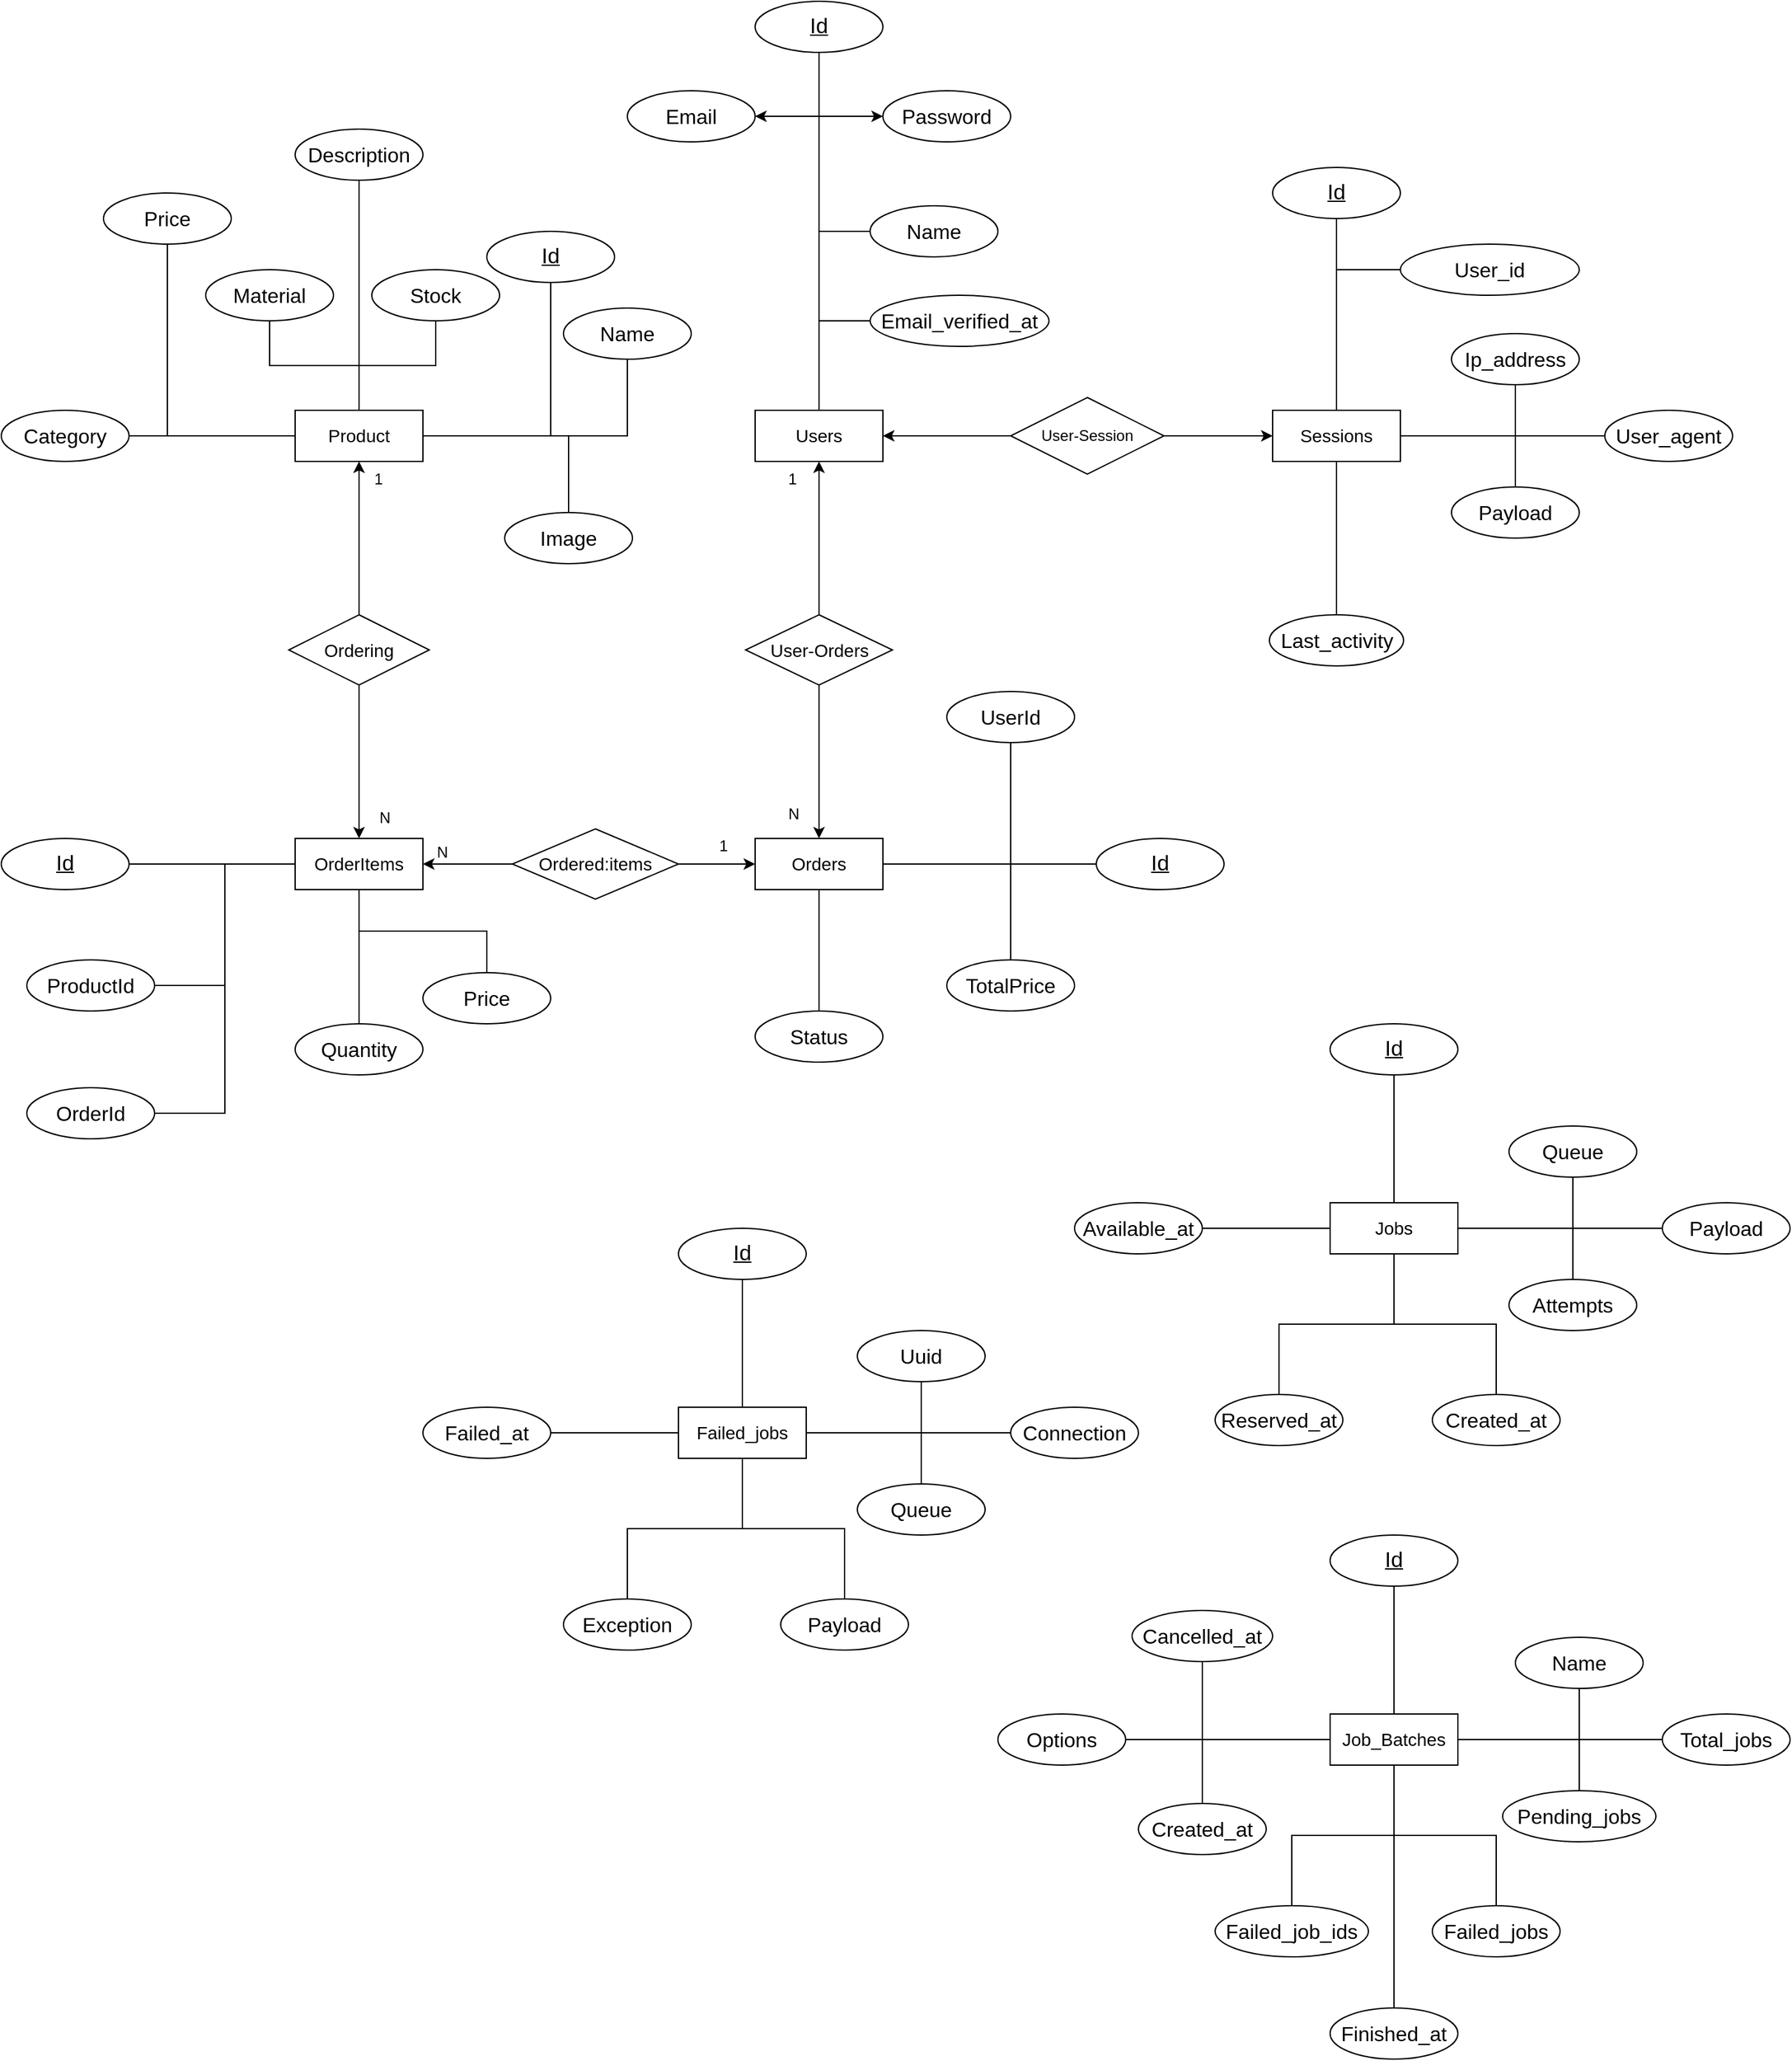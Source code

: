 <mxfile version="26.0.5">
  <diagram name="1 oldal" id="KzL_mlyw6HM5IqUm_3Ji">
    <mxGraphModel dx="2232" dy="2002" grid="1" gridSize="10" guides="1" tooltips="1" connect="1" arrows="1" fold="1" page="1" pageScale="1" pageWidth="827" pageHeight="1169" math="0" shadow="0">
      <root>
        <mxCell id="0" />
        <mxCell id="1" parent="0" />
        <mxCell id="QnFTYgcfVURdufgYZe0T-29" value="&lt;span style=&quot;font-size:12.0pt;line-height:107%;&lt;br/&gt;font-family:&amp;quot;Times New Roman&amp;quot;,serif;mso-fareast-font-family:Calibri;mso-fareast-theme-font:&lt;br/&gt;minor-latin;mso-ansi-language:HU;mso-fareast-language:EN-US;mso-bidi-language:&lt;br/&gt;AR-SA&quot;&gt;Price&lt;/span&gt;" style="ellipse;whiteSpace=wrap;html=1;align=center;" parent="1" vertex="1">
          <mxGeometry x="50" y="60" width="100" height="40" as="geometry" />
        </mxCell>
        <mxCell id="6xBrh_6f9ubQhlfFWh0M-3" value="&lt;span style=&quot;font-size:12.0pt;line-height:107%;&lt;br/&gt;font-family:&amp;quot;Times New Roman&amp;quot;,serif;mso-fareast-font-family:Calibri;mso-fareast-theme-font:&lt;br/&gt;minor-latin;mso-ansi-language:HU;mso-fareast-language:EN-US;mso-bidi-language:&lt;br/&gt;AR-SA&quot;&gt;Description&lt;/span&gt;" style="ellipse;whiteSpace=wrap;html=1;align=center;" parent="1" vertex="1">
          <mxGeometry x="200" y="10" width="100" height="40" as="geometry" />
        </mxCell>
        <mxCell id="6xBrh_6f9ubQhlfFWh0M-4" value="&lt;span style=&quot;font-size:12.0pt;line-height:107%;&lt;br/&gt;font-family:&amp;quot;Times New Roman&amp;quot;,serif;mso-fareast-font-family:Calibri;mso-fareast-theme-font:&lt;br/&gt;minor-latin;mso-ansi-language:HU;mso-fareast-language:EN-US;mso-bidi-language:&lt;br/&gt;AR-SA&quot;&gt;Material&lt;/span&gt;" style="ellipse;whiteSpace=wrap;html=1;align=center;" parent="1" vertex="1">
          <mxGeometry x="130" y="120" width="100" height="40" as="geometry" />
        </mxCell>
        <mxCell id="6xBrh_6f9ubQhlfFWh0M-5" value="&lt;span style=&quot;font-size:12.0pt;line-height:107%;&lt;br/&gt;font-family:&amp;quot;Times New Roman&amp;quot;,serif;mso-fareast-font-family:Calibri;mso-fareast-theme-font:&lt;br/&gt;minor-latin;mso-ansi-language:HU;mso-fareast-language:EN-US;mso-bidi-language:&lt;br/&gt;AR-SA&quot;&gt;Name&lt;/span&gt;" style="ellipse;whiteSpace=wrap;html=1;align=center;" parent="1" vertex="1">
          <mxGeometry x="410" y="150" width="100" height="40" as="geometry" />
        </mxCell>
        <mxCell id="6xBrh_6f9ubQhlfFWh0M-7" value="&lt;span style=&quot;font-size:12.0pt;line-height:107%;&lt;br/&gt;font-family:&amp;quot;Times New Roman&amp;quot;,serif;mso-fareast-font-family:Calibri;mso-fareast-theme-font:&lt;br/&gt;minor-latin;mso-ansi-language:HU;mso-fareast-language:EN-US;mso-bidi-language:&lt;br/&gt;AR-SA&quot;&gt;Category&lt;/span&gt;" style="ellipse;whiteSpace=wrap;html=1;align=center;" parent="1" vertex="1">
          <mxGeometry x="-30" y="230" width="100" height="40" as="geometry" />
        </mxCell>
        <mxCell id="6xBrh_6f9ubQhlfFWh0M-8" value="&lt;span style=&quot;font-size:12.0pt;line-height:107%;&lt;br/&gt;font-family:&amp;quot;Times New Roman&amp;quot;,serif;mso-fareast-font-family:Calibri;mso-fareast-theme-font:&lt;br/&gt;minor-latin;mso-ansi-language:HU;mso-fareast-language:EN-US;mso-bidi-language:&lt;br/&gt;AR-SA&quot;&gt;Stock&lt;/span&gt;" style="ellipse;whiteSpace=wrap;html=1;align=center;" parent="1" vertex="1">
          <mxGeometry x="260" y="120" width="100" height="40" as="geometry" />
        </mxCell>
        <mxCell id="6xBrh_6f9ubQhlfFWh0M-9" value="&lt;span style=&quot;font-size: 16px;&quot;&gt;Image&lt;/span&gt;" style="ellipse;whiteSpace=wrap;html=1;align=center;" parent="1" vertex="1">
          <mxGeometry x="364" y="310" width="100" height="40" as="geometry" />
        </mxCell>
        <mxCell id="6xBrh_6f9ubQhlfFWh0M-40" style="edgeStyle=orthogonalEdgeStyle;rounded=0;orthogonalLoop=1;jettySize=auto;html=1;entryX=0.5;entryY=1;entryDx=0;entryDy=0;endArrow=none;endFill=0;" parent="1" source="6xBrh_6f9ubQhlfFWh0M-11" target="6xBrh_6f9ubQhlfFWh0M-3" edge="1">
          <mxGeometry relative="1" as="geometry" />
        </mxCell>
        <mxCell id="6xBrh_6f9ubQhlfFWh0M-41" style="edgeStyle=orthogonalEdgeStyle;rounded=0;orthogonalLoop=1;jettySize=auto;html=1;entryX=0.5;entryY=1;entryDx=0;entryDy=0;endArrow=none;endFill=0;" parent="1" source="6xBrh_6f9ubQhlfFWh0M-11" target="6xBrh_6f9ubQhlfFWh0M-5" edge="1">
          <mxGeometry relative="1" as="geometry" />
        </mxCell>
        <mxCell id="6xBrh_6f9ubQhlfFWh0M-43" style="edgeStyle=orthogonalEdgeStyle;rounded=0;orthogonalLoop=1;jettySize=auto;html=1;entryX=0.5;entryY=1;entryDx=0;entryDy=0;endArrow=none;endFill=0;" parent="1" source="6xBrh_6f9ubQhlfFWh0M-11" target="6xBrh_6f9ubQhlfFWh0M-8" edge="1">
          <mxGeometry relative="1" as="geometry" />
        </mxCell>
        <mxCell id="6xBrh_6f9ubQhlfFWh0M-44" style="edgeStyle=orthogonalEdgeStyle;rounded=0;orthogonalLoop=1;jettySize=auto;html=1;entryX=0.5;entryY=1;entryDx=0;entryDy=0;endArrow=none;endFill=0;" parent="1" source="6xBrh_6f9ubQhlfFWh0M-11" target="6xBrh_6f9ubQhlfFWh0M-4" edge="1">
          <mxGeometry relative="1" as="geometry" />
        </mxCell>
        <mxCell id="6xBrh_6f9ubQhlfFWh0M-45" style="edgeStyle=orthogonalEdgeStyle;rounded=0;orthogonalLoop=1;jettySize=auto;html=1;endArrow=none;endFill=0;" parent="1" source="6xBrh_6f9ubQhlfFWh0M-11" target="6xBrh_6f9ubQhlfFWh0M-7" edge="1">
          <mxGeometry relative="1" as="geometry" />
        </mxCell>
        <mxCell id="6xBrh_6f9ubQhlfFWh0M-48" style="edgeStyle=orthogonalEdgeStyle;rounded=0;orthogonalLoop=1;jettySize=auto;html=1;endArrow=none;endFill=0;" parent="1" source="6xBrh_6f9ubQhlfFWh0M-11" target="QnFTYgcfVURdufgYZe0T-29" edge="1">
          <mxGeometry relative="1" as="geometry" />
        </mxCell>
        <mxCell id="6xBrh_6f9ubQhlfFWh0M-51" style="edgeStyle=orthogonalEdgeStyle;rounded=0;orthogonalLoop=1;jettySize=auto;html=1;entryX=0.5;entryY=0;entryDx=0;entryDy=0;endArrow=none;endFill=0;" parent="1" source="6xBrh_6f9ubQhlfFWh0M-11" target="6xBrh_6f9ubQhlfFWh0M-9" edge="1">
          <mxGeometry relative="1" as="geometry" />
        </mxCell>
        <mxCell id="Rk4fHZE66jtxpxEKPoya-15" style="edgeStyle=orthogonalEdgeStyle;rounded=0;orthogonalLoop=1;jettySize=auto;html=1;entryX=0.5;entryY=1;entryDx=0;entryDy=0;endArrow=none;endFill=0;" edge="1" parent="1" source="6xBrh_6f9ubQhlfFWh0M-11" target="Rk4fHZE66jtxpxEKPoya-11">
          <mxGeometry relative="1" as="geometry" />
        </mxCell>
        <mxCell id="6xBrh_6f9ubQhlfFWh0M-11" value="&lt;font style=&quot;font-size: 14px;&quot;&gt;Product&lt;/font&gt;" style="whiteSpace=wrap;html=1;align=center;" parent="1" vertex="1">
          <mxGeometry x="200" y="230" width="100" height="40" as="geometry" />
        </mxCell>
        <mxCell id="6xBrh_6f9ubQhlfFWh0M-111" style="edgeStyle=orthogonalEdgeStyle;rounded=0;orthogonalLoop=1;jettySize=auto;html=1;entryX=0;entryY=0.5;entryDx=0;entryDy=0;endArrow=none;endFill=0;" parent="1" source="6xBrh_6f9ubQhlfFWh0M-12" target="6xBrh_6f9ubQhlfFWh0M-20" edge="1">
          <mxGeometry relative="1" as="geometry" />
        </mxCell>
        <mxCell id="Rk4fHZE66jtxpxEKPoya-14" value="" style="edgeStyle=orthogonalEdgeStyle;rounded=0;orthogonalLoop=1;jettySize=auto;html=1;endArrow=none;endFill=0;" edge="1" parent="1" source="6xBrh_6f9ubQhlfFWh0M-12" target="Rk4fHZE66jtxpxEKPoya-9">
          <mxGeometry relative="1" as="geometry" />
        </mxCell>
        <mxCell id="Rk4fHZE66jtxpxEKPoya-81" style="edgeStyle=orthogonalEdgeStyle;rounded=0;orthogonalLoop=1;jettySize=auto;html=1;entryX=0;entryY=0.5;entryDx=0;entryDy=0;endArrow=none;endFill=0;" edge="1" parent="1" source="6xBrh_6f9ubQhlfFWh0M-12" target="Rk4fHZE66jtxpxEKPoya-78">
          <mxGeometry relative="1" as="geometry" />
        </mxCell>
        <mxCell id="Rk4fHZE66jtxpxEKPoya-100" style="edgeStyle=orthogonalEdgeStyle;rounded=0;orthogonalLoop=1;jettySize=auto;html=1;entryX=1;entryY=0.5;entryDx=0;entryDy=0;" edge="1" parent="1" source="6xBrh_6f9ubQhlfFWh0M-12" target="6xBrh_6f9ubQhlfFWh0M-21">
          <mxGeometry relative="1" as="geometry" />
        </mxCell>
        <mxCell id="Rk4fHZE66jtxpxEKPoya-101" style="edgeStyle=orthogonalEdgeStyle;rounded=0;orthogonalLoop=1;jettySize=auto;html=1;entryX=0;entryY=0.5;entryDx=0;entryDy=0;" edge="1" parent="1" source="6xBrh_6f9ubQhlfFWh0M-12" target="6xBrh_6f9ubQhlfFWh0M-22">
          <mxGeometry relative="1" as="geometry" />
        </mxCell>
        <mxCell id="6xBrh_6f9ubQhlfFWh0M-12" value="&lt;font style=&quot;font-size: 14px;&quot;&gt;Users&lt;/font&gt;" style="whiteSpace=wrap;html=1;align=center;" parent="1" vertex="1">
          <mxGeometry x="560" y="230" width="100" height="40" as="geometry" />
        </mxCell>
        <mxCell id="6xBrh_6f9ubQhlfFWh0M-114" style="edgeStyle=orthogonalEdgeStyle;rounded=0;orthogonalLoop=1;jettySize=auto;html=1;entryX=0.5;entryY=0;entryDx=0;entryDy=0;endArrow=none;endFill=0;" parent="1" source="6xBrh_6f9ubQhlfFWh0M-13" target="6xBrh_6f9ubQhlfFWh0M-19" edge="1">
          <mxGeometry relative="1" as="geometry" />
        </mxCell>
        <mxCell id="6xBrh_6f9ubQhlfFWh0M-117" style="edgeStyle=orthogonalEdgeStyle;rounded=0;orthogonalLoop=1;jettySize=auto;html=1;entryX=0.5;entryY=0;entryDx=0;entryDy=0;endArrow=none;endFill=0;" parent="1" source="6xBrh_6f9ubQhlfFWh0M-13" target="6xBrh_6f9ubQhlfFWh0M-17" edge="1">
          <mxGeometry relative="1" as="geometry" />
        </mxCell>
        <mxCell id="6xBrh_6f9ubQhlfFWh0M-118" style="edgeStyle=orthogonalEdgeStyle;rounded=0;orthogonalLoop=1;jettySize=auto;html=1;endArrow=none;endFill=0;" parent="1" source="6xBrh_6f9ubQhlfFWh0M-13" target="6xBrh_6f9ubQhlfFWh0M-16" edge="1">
          <mxGeometry relative="1" as="geometry" />
        </mxCell>
        <mxCell id="Rk4fHZE66jtxpxEKPoya-13" style="edgeStyle=orthogonalEdgeStyle;rounded=0;orthogonalLoop=1;jettySize=auto;html=1;entryX=0;entryY=0.5;entryDx=0;entryDy=0;endArrow=none;endFill=0;" edge="1" parent="1" source="6xBrh_6f9ubQhlfFWh0M-13" target="Rk4fHZE66jtxpxEKPoya-8">
          <mxGeometry relative="1" as="geometry" />
        </mxCell>
        <mxCell id="6xBrh_6f9ubQhlfFWh0M-13" value="&lt;font style=&quot;font-size: 14px;&quot;&gt;Orders&lt;/font&gt;" style="whiteSpace=wrap;html=1;align=center;" parent="1" vertex="1">
          <mxGeometry x="560" y="565" width="100" height="40" as="geometry" />
        </mxCell>
        <mxCell id="6xBrh_6f9ubQhlfFWh0M-52" style="edgeStyle=orthogonalEdgeStyle;rounded=0;orthogonalLoop=1;jettySize=auto;html=1;entryX=0.5;entryY=0;entryDx=0;entryDy=0;endArrow=none;endFill=0;" parent="1" source="6xBrh_6f9ubQhlfFWh0M-14" target="6xBrh_6f9ubQhlfFWh0M-26" edge="1">
          <mxGeometry relative="1" as="geometry" />
        </mxCell>
        <mxCell id="6xBrh_6f9ubQhlfFWh0M-53" style="edgeStyle=orthogonalEdgeStyle;rounded=0;orthogonalLoop=1;jettySize=auto;html=1;entryX=1;entryY=0.5;entryDx=0;entryDy=0;endArrow=none;endFill=0;" parent="1" source="6xBrh_6f9ubQhlfFWh0M-14" target="6xBrh_6f9ubQhlfFWh0M-24" edge="1">
          <mxGeometry relative="1" as="geometry" />
        </mxCell>
        <mxCell id="6xBrh_6f9ubQhlfFWh0M-54" style="edgeStyle=orthogonalEdgeStyle;rounded=0;orthogonalLoop=1;jettySize=auto;html=1;entryX=0.5;entryY=0;entryDx=0;entryDy=0;endArrow=none;endFill=0;" parent="1" source="6xBrh_6f9ubQhlfFWh0M-14" target="6xBrh_6f9ubQhlfFWh0M-27" edge="1">
          <mxGeometry relative="1" as="geometry" />
        </mxCell>
        <mxCell id="6xBrh_6f9ubQhlfFWh0M-55" style="edgeStyle=orthogonalEdgeStyle;rounded=0;orthogonalLoop=1;jettySize=auto;html=1;entryX=1;entryY=0.5;entryDx=0;entryDy=0;endArrow=none;endFill=0;" parent="1" source="6xBrh_6f9ubQhlfFWh0M-14" target="6xBrh_6f9ubQhlfFWh0M-25" edge="1">
          <mxGeometry relative="1" as="geometry">
            <Array as="points">
              <mxPoint x="145" y="585" />
              <mxPoint x="145" y="680" />
            </Array>
          </mxGeometry>
        </mxCell>
        <mxCell id="Rk4fHZE66jtxpxEKPoya-12" style="edgeStyle=orthogonalEdgeStyle;rounded=0;orthogonalLoop=1;jettySize=auto;html=1;endArrow=none;endFill=0;" edge="1" parent="1" source="6xBrh_6f9ubQhlfFWh0M-14" target="Rk4fHZE66jtxpxEKPoya-10">
          <mxGeometry relative="1" as="geometry" />
        </mxCell>
        <mxCell id="6xBrh_6f9ubQhlfFWh0M-14" value="&lt;font style=&quot;font-size: 14px;&quot;&gt;OrderItems&lt;/font&gt;" style="whiteSpace=wrap;html=1;align=center;" parent="1" vertex="1">
          <mxGeometry x="200" y="565" width="100" height="40" as="geometry" />
        </mxCell>
        <mxCell id="6xBrh_6f9ubQhlfFWh0M-16" value="&lt;span style=&quot;font-size:12.0pt;line-height:107%;&lt;br/&gt;font-family:&amp;quot;Times New Roman&amp;quot;,serif;mso-fareast-font-family:Calibri;mso-fareast-theme-font:&lt;br/&gt;minor-latin;mso-ansi-language:HU;mso-fareast-language:EN-US;mso-bidi-language:&lt;br/&gt;AR-SA&quot;&gt;UserId&lt;/span&gt;" style="ellipse;whiteSpace=wrap;html=1;align=center;" parent="1" vertex="1">
          <mxGeometry x="710" y="450" width="100" height="40" as="geometry" />
        </mxCell>
        <mxCell id="6xBrh_6f9ubQhlfFWh0M-17" value="&lt;span style=&quot;font-size:12.0pt;line-height:107%;&lt;br/&gt;font-family:&amp;quot;Times New Roman&amp;quot;,serif;mso-fareast-font-family:Calibri;mso-fareast-theme-font:&lt;br/&gt;minor-latin;mso-ansi-language:HU;mso-fareast-language:EN-US;mso-bidi-language:&lt;br/&gt;AR-SA&quot;&gt;TotalPrice&lt;/span&gt;" style="ellipse;whiteSpace=wrap;html=1;align=center;" parent="1" vertex="1">
          <mxGeometry x="710" y="660" width="100" height="40" as="geometry" />
        </mxCell>
        <mxCell id="6xBrh_6f9ubQhlfFWh0M-19" value="&lt;span style=&quot;font-size:12.0pt;line-height:107%;&lt;br/&gt;font-family:&amp;quot;Times New Roman&amp;quot;,serif;mso-fareast-font-family:Calibri;mso-fareast-theme-font:&lt;br/&gt;minor-latin;mso-ansi-language:HU;mso-fareast-language:EN-US;mso-bidi-language:&lt;br/&gt;AR-SA&quot;&gt;Status&lt;/span&gt;" style="ellipse;whiteSpace=wrap;html=1;align=center;" parent="1" vertex="1">
          <mxGeometry x="560" y="700" width="100" height="40" as="geometry" />
        </mxCell>
        <mxCell id="6xBrh_6f9ubQhlfFWh0M-20" value="&lt;span style=&quot;font-size:12.0pt;line-height:107%;&lt;br/&gt;font-family:&amp;quot;Times New Roman&amp;quot;,serif;mso-fareast-font-family:Calibri;mso-fareast-theme-font:&lt;br/&gt;minor-latin;mso-ansi-language:HU;mso-fareast-language:EN-US;mso-bidi-language:&lt;br/&gt;AR-SA&quot;&gt;Name&lt;/span&gt;" style="ellipse;whiteSpace=wrap;html=1;align=center;" parent="1" vertex="1">
          <mxGeometry x="650" y="70" width="100" height="40" as="geometry" />
        </mxCell>
        <mxCell id="6xBrh_6f9ubQhlfFWh0M-21" value="&lt;span style=&quot;font-size:12.0pt;line-height:107%;&lt;br/&gt;font-family:&amp;quot;Times New Roman&amp;quot;,serif;mso-fareast-font-family:Calibri;mso-fareast-theme-font:&lt;br/&gt;minor-latin;mso-ansi-language:HU;mso-fareast-language:EN-US;mso-bidi-language:&lt;br/&gt;AR-SA&quot;&gt;Email&lt;/span&gt;" style="ellipse;whiteSpace=wrap;html=1;align=center;" parent="1" vertex="1">
          <mxGeometry x="460" y="-20" width="100" height="40" as="geometry" />
        </mxCell>
        <mxCell id="6xBrh_6f9ubQhlfFWh0M-22" value="&lt;span style=&quot;font-size:12.0pt;line-height:107%;&lt;br/&gt;font-family:&amp;quot;Times New Roman&amp;quot;,serif;mso-fareast-font-family:Calibri;mso-fareast-theme-font:&lt;br/&gt;minor-latin;mso-ansi-language:HU;mso-fareast-language:EN-US;mso-bidi-language:&lt;br/&gt;AR-SA&quot;&gt;Password&lt;/span&gt;" style="ellipse;whiteSpace=wrap;html=1;align=center;" parent="1" vertex="1">
          <mxGeometry x="660" y="-20" width="100" height="40" as="geometry" />
        </mxCell>
        <mxCell id="6xBrh_6f9ubQhlfFWh0M-24" value="&lt;span style=&quot;font-size:12.0pt;line-height:107%;&lt;br/&gt;font-family:&amp;quot;Times New Roman&amp;quot;,serif;mso-fareast-font-family:Calibri;mso-fareast-theme-font:&lt;br/&gt;minor-latin;mso-ansi-language:HU;mso-fareast-language:EN-US;mso-bidi-language:&lt;br/&gt;AR-SA&quot;&gt;OrderId&lt;/span&gt;" style="ellipse;whiteSpace=wrap;html=1;align=center;" parent="1" vertex="1">
          <mxGeometry x="-10" y="760" width="100" height="40" as="geometry" />
        </mxCell>
        <mxCell id="6xBrh_6f9ubQhlfFWh0M-25" value="&lt;span style=&quot;font-size:12.0pt;line-height:107%;&lt;br/&gt;font-family:&amp;quot;Times New Roman&amp;quot;,serif;mso-fareast-font-family:Calibri;mso-fareast-theme-font:&lt;br/&gt;minor-latin;mso-ansi-language:HU;mso-fareast-language:EN-US;mso-bidi-language:&lt;br/&gt;AR-SA&quot;&gt;ProductId&lt;/span&gt;" style="ellipse;whiteSpace=wrap;html=1;align=center;" parent="1" vertex="1">
          <mxGeometry x="-10" y="660" width="100" height="40" as="geometry" />
        </mxCell>
        <mxCell id="6xBrh_6f9ubQhlfFWh0M-26" value="&lt;span style=&quot;font-size:12.0pt;line-height:107%;&lt;br/&gt;font-family:&amp;quot;Times New Roman&amp;quot;,serif;mso-fareast-font-family:Calibri;mso-fareast-theme-font:&lt;br/&gt;minor-latin;mso-ansi-language:HU;mso-fareast-language:EN-US;mso-bidi-language:&lt;br/&gt;AR-SA&quot;&gt;Quantity&lt;/span&gt;" style="ellipse;whiteSpace=wrap;html=1;align=center;" parent="1" vertex="1">
          <mxGeometry x="200" y="710" width="100" height="40" as="geometry" />
        </mxCell>
        <mxCell id="6xBrh_6f9ubQhlfFWh0M-27" value="&lt;span style=&quot;font-size:12.0pt;line-height:107%;&lt;br/&gt;font-family:&amp;quot;Times New Roman&amp;quot;,serif;mso-fareast-font-family:Calibri;mso-fareast-theme-font:&lt;br/&gt;minor-latin;mso-ansi-language:HU;mso-fareast-language:EN-US;mso-bidi-language:&lt;br/&gt;AR-SA&quot;&gt;Price&lt;/span&gt;" style="ellipse;whiteSpace=wrap;html=1;align=center;" parent="1" vertex="1">
          <mxGeometry x="300" y="670" width="100" height="40" as="geometry" />
        </mxCell>
        <mxCell id="6xBrh_6f9ubQhlfFWh0M-33" style="edgeStyle=orthogonalEdgeStyle;rounded=0;orthogonalLoop=1;jettySize=auto;html=1;entryX=0;entryY=0.5;entryDx=0;entryDy=0;" parent="1" source="6xBrh_6f9ubQhlfFWh0M-28" target="6xBrh_6f9ubQhlfFWh0M-13" edge="1">
          <mxGeometry relative="1" as="geometry" />
        </mxCell>
        <mxCell id="6xBrh_6f9ubQhlfFWh0M-34" style="edgeStyle=orthogonalEdgeStyle;rounded=0;orthogonalLoop=1;jettySize=auto;html=1;entryX=1;entryY=0.5;entryDx=0;entryDy=0;" parent="1" source="6xBrh_6f9ubQhlfFWh0M-28" target="6xBrh_6f9ubQhlfFWh0M-14" edge="1">
          <mxGeometry relative="1" as="geometry" />
        </mxCell>
        <mxCell id="6xBrh_6f9ubQhlfFWh0M-28" value="&lt;font style=&quot;font-size: 14px;&quot;&gt;Ordered:items&lt;/font&gt;" style="shape=rhombus;perimeter=rhombusPerimeter;whiteSpace=wrap;html=1;align=center;" parent="1" vertex="1">
          <mxGeometry x="370" y="557.5" width="130" height="55" as="geometry" />
        </mxCell>
        <mxCell id="6xBrh_6f9ubQhlfFWh0M-37" style="edgeStyle=orthogonalEdgeStyle;rounded=0;orthogonalLoop=1;jettySize=auto;html=1;entryX=0.5;entryY=1;entryDx=0;entryDy=0;" parent="1" source="6xBrh_6f9ubQhlfFWh0M-29" target="6xBrh_6f9ubQhlfFWh0M-11" edge="1">
          <mxGeometry relative="1" as="geometry" />
        </mxCell>
        <mxCell id="6xBrh_6f9ubQhlfFWh0M-119" style="edgeStyle=orthogonalEdgeStyle;rounded=0;orthogonalLoop=1;jettySize=auto;html=1;entryX=0.5;entryY=0;entryDx=0;entryDy=0;" parent="1" source="6xBrh_6f9ubQhlfFWh0M-29" target="6xBrh_6f9ubQhlfFWh0M-14" edge="1">
          <mxGeometry relative="1" as="geometry" />
        </mxCell>
        <mxCell id="6xBrh_6f9ubQhlfFWh0M-29" value="&lt;font style=&quot;font-size: 14px;&quot;&gt;Ordering&lt;/font&gt;" style="shape=rhombus;perimeter=rhombusPerimeter;whiteSpace=wrap;html=1;align=center;" parent="1" vertex="1">
          <mxGeometry x="195" y="390" width="110" height="55" as="geometry" />
        </mxCell>
        <mxCell id="6xBrh_6f9ubQhlfFWh0M-31" style="edgeStyle=orthogonalEdgeStyle;rounded=0;orthogonalLoop=1;jettySize=auto;html=1;entryX=0.5;entryY=0;entryDx=0;entryDy=0;" parent="1" source="6xBrh_6f9ubQhlfFWh0M-30" target="6xBrh_6f9ubQhlfFWh0M-13" edge="1">
          <mxGeometry relative="1" as="geometry" />
        </mxCell>
        <mxCell id="6xBrh_6f9ubQhlfFWh0M-32" style="edgeStyle=orthogonalEdgeStyle;rounded=0;orthogonalLoop=1;jettySize=auto;html=1;entryX=0.5;entryY=1;entryDx=0;entryDy=0;" parent="1" source="6xBrh_6f9ubQhlfFWh0M-30" target="6xBrh_6f9ubQhlfFWh0M-12" edge="1">
          <mxGeometry relative="1" as="geometry" />
        </mxCell>
        <mxCell id="6xBrh_6f9ubQhlfFWh0M-30" value="&lt;font style=&quot;font-size: 14px;&quot;&gt;User-Orders&lt;/font&gt;" style="shape=rhombus;perimeter=rhombusPerimeter;whiteSpace=wrap;html=1;align=center;" parent="1" vertex="1">
          <mxGeometry x="552.5" y="390" width="115" height="55" as="geometry" />
        </mxCell>
        <mxCell id="Rk4fHZE66jtxpxEKPoya-1" value="N" style="text;strokeColor=none;fillColor=none;spacingLeft=4;spacingRight=4;overflow=hidden;rotatable=0;points=[[0,0.5],[1,0.5]];portConstraint=eastwest;fontSize=12;whiteSpace=wrap;html=1;" vertex="1" parent="1">
          <mxGeometry x="305" y="562" width="40" height="30" as="geometry" />
        </mxCell>
        <mxCell id="Rk4fHZE66jtxpxEKPoya-2" value="1" style="text;whiteSpace=wrap;html=1;" vertex="1" parent="1">
          <mxGeometry x="530" y="557" width="60" height="40" as="geometry" />
        </mxCell>
        <mxCell id="Rk4fHZE66jtxpxEKPoya-3" value="&lt;span style=&quot;color: rgb(0, 0, 0); font-family: Helvetica; font-size: 12px; font-style: normal; font-variant-ligatures: normal; font-variant-caps: normal; font-weight: 400; letter-spacing: normal; orphans: 2; text-align: left; text-indent: 0px; text-transform: none; widows: 2; word-spacing: 0px; -webkit-text-stroke-width: 0px; white-space: normal; background-color: rgb(251, 251, 251); text-decoration-thickness: initial; text-decoration-style: initial; text-decoration-color: initial; float: none; display: inline !important;&quot;&gt;1&lt;/span&gt;" style="text;whiteSpace=wrap;html=1;" vertex="1" parent="1">
          <mxGeometry x="260" y="270" width="60" height="40" as="geometry" />
        </mxCell>
        <mxCell id="Rk4fHZE66jtxpxEKPoya-4" value="N" style="text;strokeColor=none;fillColor=none;spacingLeft=4;spacingRight=4;overflow=hidden;rotatable=0;points=[[0,0.5],[1,0.5]];portConstraint=eastwest;fontSize=12;whiteSpace=wrap;html=1;" vertex="1" parent="1">
          <mxGeometry x="260" y="535" width="40" height="30" as="geometry" />
        </mxCell>
        <mxCell id="Rk4fHZE66jtxpxEKPoya-5" value="N" style="text;strokeColor=none;fillColor=none;spacingLeft=4;spacingRight=4;overflow=hidden;rotatable=0;points=[[0,0.5],[1,0.5]];portConstraint=eastwest;fontSize=12;whiteSpace=wrap;html=1;" vertex="1" parent="1">
          <mxGeometry x="580" y="532" width="40" height="30" as="geometry" />
        </mxCell>
        <mxCell id="Rk4fHZE66jtxpxEKPoya-6" value="1" style="text;strokeColor=none;fillColor=none;spacingLeft=4;spacingRight=4;overflow=hidden;rotatable=0;points=[[0,0.5],[1,0.5]];portConstraint=eastwest;fontSize=12;whiteSpace=wrap;html=1;" vertex="1" parent="1">
          <mxGeometry x="580" y="270" width="40" height="30" as="geometry" />
        </mxCell>
        <mxCell id="Rk4fHZE66jtxpxEKPoya-8" value="&lt;font style=&quot;font-size: 17px;&quot;&gt;Id&lt;/font&gt;" style="ellipse;whiteSpace=wrap;html=1;align=center;fontStyle=4;" vertex="1" parent="1">
          <mxGeometry x="827" y="565" width="100" height="40" as="geometry" />
        </mxCell>
        <mxCell id="Rk4fHZE66jtxpxEKPoya-9" value="&lt;font style=&quot;font-size: 17px;&quot;&gt;Id&lt;/font&gt;" style="ellipse;whiteSpace=wrap;html=1;align=center;fontStyle=4;" vertex="1" parent="1">
          <mxGeometry x="560" y="-90" width="100" height="40" as="geometry" />
        </mxCell>
        <mxCell id="Rk4fHZE66jtxpxEKPoya-10" value="&lt;font style=&quot;font-size: 17px;&quot;&gt;Id&lt;/font&gt;" style="ellipse;whiteSpace=wrap;html=1;align=center;fontStyle=4;" vertex="1" parent="1">
          <mxGeometry x="-30" y="565" width="100" height="40" as="geometry" />
        </mxCell>
        <mxCell id="Rk4fHZE66jtxpxEKPoya-11" value="&lt;font style=&quot;font-size: 17px;&quot;&gt;Id&lt;/font&gt;" style="ellipse;whiteSpace=wrap;html=1;align=center;fontStyle=4;" vertex="1" parent="1">
          <mxGeometry x="350" y="90" width="100" height="40" as="geometry" />
        </mxCell>
        <mxCell id="Rk4fHZE66jtxpxEKPoya-26" style="edgeStyle=orthogonalEdgeStyle;rounded=0;orthogonalLoop=1;jettySize=auto;html=1;entryX=0.5;entryY=1;entryDx=0;entryDy=0;endArrow=none;endFill=0;" edge="1" parent="1" source="Rk4fHZE66jtxpxEKPoya-30" target="Rk4fHZE66jtxpxEKPoya-32">
          <mxGeometry relative="1" as="geometry" />
        </mxCell>
        <mxCell id="Rk4fHZE66jtxpxEKPoya-27" style="edgeStyle=orthogonalEdgeStyle;rounded=0;orthogonalLoop=1;jettySize=auto;html=1;entryX=0.5;entryY=0;entryDx=0;entryDy=0;endArrow=none;endFill=0;" edge="1" parent="1" source="Rk4fHZE66jtxpxEKPoya-30" target="Rk4fHZE66jtxpxEKPoya-33">
          <mxGeometry relative="1" as="geometry" />
        </mxCell>
        <mxCell id="Rk4fHZE66jtxpxEKPoya-28" style="edgeStyle=orthogonalEdgeStyle;rounded=0;orthogonalLoop=1;jettySize=auto;html=1;entryX=0;entryY=0.5;entryDx=0;entryDy=0;endArrow=none;endFill=0;" edge="1" parent="1" source="Rk4fHZE66jtxpxEKPoya-30" target="Rk4fHZE66jtxpxEKPoya-31">
          <mxGeometry relative="1" as="geometry" />
        </mxCell>
        <mxCell id="Rk4fHZE66jtxpxEKPoya-29" value="" style="edgeStyle=orthogonalEdgeStyle;rounded=0;orthogonalLoop=1;jettySize=auto;html=1;endArrow=none;endFill=0;" edge="1" parent="1" source="Rk4fHZE66jtxpxEKPoya-30" target="Rk4fHZE66jtxpxEKPoya-35">
          <mxGeometry relative="1" as="geometry" />
        </mxCell>
        <mxCell id="Rk4fHZE66jtxpxEKPoya-39" value="" style="edgeStyle=orthogonalEdgeStyle;rounded=0;orthogonalLoop=1;jettySize=auto;html=1;endArrow=none;endFill=0;" edge="1" parent="1" source="Rk4fHZE66jtxpxEKPoya-30" target="Rk4fHZE66jtxpxEKPoya-38">
          <mxGeometry relative="1" as="geometry" />
        </mxCell>
        <mxCell id="Rk4fHZE66jtxpxEKPoya-40" value="" style="edgeStyle=orthogonalEdgeStyle;rounded=0;orthogonalLoop=1;jettySize=auto;html=1;endArrow=none;endFill=0;" edge="1" parent="1" source="Rk4fHZE66jtxpxEKPoya-30" target="Rk4fHZE66jtxpxEKPoya-37">
          <mxGeometry relative="1" as="geometry" />
        </mxCell>
        <mxCell id="Rk4fHZE66jtxpxEKPoya-41" style="edgeStyle=orthogonalEdgeStyle;rounded=0;orthogonalLoop=1;jettySize=auto;html=1;entryX=0.5;entryY=0;entryDx=0;entryDy=0;endArrow=none;endFill=0;" edge="1" parent="1" source="Rk4fHZE66jtxpxEKPoya-30" target="Rk4fHZE66jtxpxEKPoya-36">
          <mxGeometry relative="1" as="geometry" />
        </mxCell>
        <mxCell id="Rk4fHZE66jtxpxEKPoya-30" value="&lt;font style=&quot;font-size: 14px;&quot;&gt;Jobs&lt;/font&gt;" style="whiteSpace=wrap;html=1;align=center;" vertex="1" parent="1">
          <mxGeometry x="1010" y="850" width="100" height="40" as="geometry" />
        </mxCell>
        <mxCell id="Rk4fHZE66jtxpxEKPoya-31" value="&lt;span style=&quot;font-size:12.0pt;line-height:107%;&lt;br/&gt;font-family:&amp;quot;Times New Roman&amp;quot;,serif;mso-fareast-font-family:Calibri;mso-fareast-theme-font:&lt;br/&gt;minor-latin;mso-ansi-language:HU;mso-fareast-language:EN-US;mso-bidi-language:&lt;br/&gt;AR-SA&quot;&gt;Payload&lt;/span&gt;" style="ellipse;whiteSpace=wrap;html=1;align=center;" vertex="1" parent="1">
          <mxGeometry x="1270" y="850" width="100" height="40" as="geometry" />
        </mxCell>
        <mxCell id="Rk4fHZE66jtxpxEKPoya-32" value="&lt;span style=&quot;font-size:12.0pt;line-height:107%;&lt;br/&gt;font-family:&amp;quot;Times New Roman&amp;quot;,serif;mso-fareast-font-family:Calibri;mso-fareast-theme-font:&lt;br/&gt;minor-latin;mso-ansi-language:HU;mso-fareast-language:EN-US;mso-bidi-language:&lt;br/&gt;AR-SA&quot;&gt;Queue&lt;/span&gt;" style="ellipse;whiteSpace=wrap;html=1;align=center;" vertex="1" parent="1">
          <mxGeometry x="1150" y="790" width="100" height="40" as="geometry" />
        </mxCell>
        <mxCell id="Rk4fHZE66jtxpxEKPoya-33" value="&lt;span style=&quot;font-size:12.0pt;line-height:107%;&lt;br/&gt;font-family:&amp;quot;Times New Roman&amp;quot;,serif;mso-fareast-font-family:Calibri;mso-fareast-theme-font:&lt;br/&gt;minor-latin;mso-ansi-language:HU;mso-fareast-language:EN-US;mso-bidi-language:&lt;br/&gt;AR-SA&quot;&gt;Attempts&lt;/span&gt;" style="ellipse;whiteSpace=wrap;html=1;align=center;" vertex="1" parent="1">
          <mxGeometry x="1150" y="910" width="100" height="40" as="geometry" />
        </mxCell>
        <mxCell id="Rk4fHZE66jtxpxEKPoya-35" value="&lt;font style=&quot;font-size: 17px;&quot;&gt;Id&lt;/font&gt;" style="ellipse;whiteSpace=wrap;html=1;align=center;fontStyle=4;" vertex="1" parent="1">
          <mxGeometry x="1010" y="710" width="100" height="40" as="geometry" />
        </mxCell>
        <mxCell id="Rk4fHZE66jtxpxEKPoya-36" value="&lt;span style=&quot;font-size:12.0pt;line-height:107%;&lt;br/&gt;font-family:&amp;quot;Times New Roman&amp;quot;,serif;mso-fareast-font-family:Calibri;mso-fareast-theme-font:&lt;br/&gt;minor-latin;mso-ansi-language:HU;mso-fareast-language:EN-US;mso-bidi-language:&lt;br/&gt;AR-SA&quot;&gt;Reserved_at&lt;/span&gt;" style="ellipse;whiteSpace=wrap;html=1;align=center;" vertex="1" parent="1">
          <mxGeometry x="920" y="1000" width="100" height="40" as="geometry" />
        </mxCell>
        <mxCell id="Rk4fHZE66jtxpxEKPoya-37" value="&lt;span style=&quot;font-size:12.0pt;line-height:107%;&lt;br/&gt;font-family:&amp;quot;Times New Roman&amp;quot;,serif;mso-fareast-font-family:Calibri;mso-fareast-theme-font:&lt;br/&gt;minor-latin;mso-ansi-language:HU;mso-fareast-language:EN-US;mso-bidi-language:&lt;br/&gt;AR-SA&quot;&gt;Available_at&lt;/span&gt;" style="ellipse;whiteSpace=wrap;html=1;align=center;" vertex="1" parent="1">
          <mxGeometry x="810" y="850" width="100" height="40" as="geometry" />
        </mxCell>
        <mxCell id="Rk4fHZE66jtxpxEKPoya-38" value="&lt;span style=&quot;font-size:12.0pt;line-height:107%;&lt;br/&gt;font-family:&amp;quot;Times New Roman&amp;quot;,serif;mso-fareast-font-family:Calibri;mso-fareast-theme-font:&lt;br/&gt;minor-latin;mso-ansi-language:HU;mso-fareast-language:EN-US;mso-bidi-language:&lt;br/&gt;AR-SA&quot;&gt;Created_at&lt;/span&gt;" style="ellipse;whiteSpace=wrap;html=1;align=center;" vertex="1" parent="1">
          <mxGeometry x="1090" y="1000" width="100" height="40" as="geometry" />
        </mxCell>
        <mxCell id="Rk4fHZE66jtxpxEKPoya-42" style="edgeStyle=orthogonalEdgeStyle;rounded=0;orthogonalLoop=1;jettySize=auto;html=1;entryX=0.5;entryY=1;entryDx=0;entryDy=0;endArrow=none;endFill=0;" edge="1" parent="1" source="Rk4fHZE66jtxpxEKPoya-49" target="Rk4fHZE66jtxpxEKPoya-51">
          <mxGeometry relative="1" as="geometry" />
        </mxCell>
        <mxCell id="Rk4fHZE66jtxpxEKPoya-43" style="edgeStyle=orthogonalEdgeStyle;rounded=0;orthogonalLoop=1;jettySize=auto;html=1;entryX=0.5;entryY=0;entryDx=0;entryDy=0;endArrow=none;endFill=0;" edge="1" parent="1" source="Rk4fHZE66jtxpxEKPoya-49" target="Rk4fHZE66jtxpxEKPoya-52">
          <mxGeometry relative="1" as="geometry" />
        </mxCell>
        <mxCell id="Rk4fHZE66jtxpxEKPoya-44" style="edgeStyle=orthogonalEdgeStyle;rounded=0;orthogonalLoop=1;jettySize=auto;html=1;entryX=0;entryY=0.5;entryDx=0;entryDy=0;endArrow=none;endFill=0;" edge="1" parent="1" source="Rk4fHZE66jtxpxEKPoya-49" target="Rk4fHZE66jtxpxEKPoya-50">
          <mxGeometry relative="1" as="geometry" />
        </mxCell>
        <mxCell id="Rk4fHZE66jtxpxEKPoya-45" value="" style="edgeStyle=orthogonalEdgeStyle;rounded=0;orthogonalLoop=1;jettySize=auto;html=1;endArrow=none;endFill=0;" edge="1" parent="1" source="Rk4fHZE66jtxpxEKPoya-49" target="Rk4fHZE66jtxpxEKPoya-53">
          <mxGeometry relative="1" as="geometry" />
        </mxCell>
        <mxCell id="Rk4fHZE66jtxpxEKPoya-46" value="" style="edgeStyle=orthogonalEdgeStyle;rounded=0;orthogonalLoop=1;jettySize=auto;html=1;endArrow=none;endFill=0;" edge="1" parent="1" source="Rk4fHZE66jtxpxEKPoya-49" target="Rk4fHZE66jtxpxEKPoya-56">
          <mxGeometry relative="1" as="geometry" />
        </mxCell>
        <mxCell id="Rk4fHZE66jtxpxEKPoya-47" value="" style="edgeStyle=orthogonalEdgeStyle;rounded=0;orthogonalLoop=1;jettySize=auto;html=1;endArrow=none;endFill=0;" edge="1" parent="1" source="Rk4fHZE66jtxpxEKPoya-49" target="Rk4fHZE66jtxpxEKPoya-55">
          <mxGeometry relative="1" as="geometry" />
        </mxCell>
        <mxCell id="Rk4fHZE66jtxpxEKPoya-48" style="edgeStyle=orthogonalEdgeStyle;rounded=0;orthogonalLoop=1;jettySize=auto;html=1;entryX=0.5;entryY=0;entryDx=0;entryDy=0;endArrow=none;endFill=0;" edge="1" parent="1" source="Rk4fHZE66jtxpxEKPoya-49" target="Rk4fHZE66jtxpxEKPoya-54">
          <mxGeometry relative="1" as="geometry" />
        </mxCell>
        <mxCell id="Rk4fHZE66jtxpxEKPoya-60" style="edgeStyle=orthogonalEdgeStyle;rounded=0;orthogonalLoop=1;jettySize=auto;html=1;entryX=0.5;entryY=0;entryDx=0;entryDy=0;endArrow=none;endFill=0;" edge="1" parent="1" source="Rk4fHZE66jtxpxEKPoya-49" target="Rk4fHZE66jtxpxEKPoya-58">
          <mxGeometry relative="1" as="geometry" />
        </mxCell>
        <mxCell id="Rk4fHZE66jtxpxEKPoya-61" style="edgeStyle=orthogonalEdgeStyle;rounded=0;orthogonalLoop=1;jettySize=auto;html=1;entryX=0.5;entryY=1;entryDx=0;entryDy=0;endArrow=none;endFill=0;" edge="1" parent="1" source="Rk4fHZE66jtxpxEKPoya-49" target="Rk4fHZE66jtxpxEKPoya-57">
          <mxGeometry relative="1" as="geometry" />
        </mxCell>
        <mxCell id="Rk4fHZE66jtxpxEKPoya-62" style="edgeStyle=orthogonalEdgeStyle;rounded=0;orthogonalLoop=1;jettySize=auto;html=1;entryX=0.5;entryY=0;entryDx=0;entryDy=0;endArrow=none;endFill=0;" edge="1" parent="1" source="Rk4fHZE66jtxpxEKPoya-49" target="Rk4fHZE66jtxpxEKPoya-59">
          <mxGeometry relative="1" as="geometry" />
        </mxCell>
        <mxCell id="Rk4fHZE66jtxpxEKPoya-49" value="&lt;font style=&quot;font-size: 14px;&quot;&gt;Job_Batches&lt;/font&gt;" style="whiteSpace=wrap;html=1;align=center;" vertex="1" parent="1">
          <mxGeometry x="1010" y="1250" width="100" height="40" as="geometry" />
        </mxCell>
        <mxCell id="Rk4fHZE66jtxpxEKPoya-50" value="&lt;span style=&quot;font-size:12.0pt;line-height:107%;&lt;br/&gt;font-family:&amp;quot;Times New Roman&amp;quot;,serif;mso-fareast-font-family:Calibri;mso-fareast-theme-font:&lt;br/&gt;minor-latin;mso-ansi-language:HU;mso-fareast-language:EN-US;mso-bidi-language:&lt;br/&gt;AR-SA&quot;&gt;Total_jobs&lt;/span&gt;" style="ellipse;whiteSpace=wrap;html=1;align=center;" vertex="1" parent="1">
          <mxGeometry x="1270" y="1250" width="100" height="40" as="geometry" />
        </mxCell>
        <mxCell id="Rk4fHZE66jtxpxEKPoya-51" value="&lt;span style=&quot;font-size:12.0pt;line-height:107%;&lt;br/&gt;font-family:&amp;quot;Times New Roman&amp;quot;,serif;mso-fareast-font-family:Calibri;mso-fareast-theme-font:&lt;br/&gt;minor-latin;mso-ansi-language:HU;mso-fareast-language:EN-US;mso-bidi-language:&lt;br/&gt;AR-SA&quot;&gt;Name&lt;/span&gt;" style="ellipse;whiteSpace=wrap;html=1;align=center;" vertex="1" parent="1">
          <mxGeometry x="1155" y="1190" width="100" height="40" as="geometry" />
        </mxCell>
        <mxCell id="Rk4fHZE66jtxpxEKPoya-52" value="&lt;span style=&quot;font-size:12.0pt;line-height:107%;&lt;br/&gt;font-family:&amp;quot;Times New Roman&amp;quot;,serif;mso-fareast-font-family:Calibri;mso-fareast-theme-font:&lt;br/&gt;minor-latin;mso-ansi-language:HU;mso-fareast-language:EN-US;mso-bidi-language:&lt;br/&gt;AR-SA&quot;&gt;Pending_jobs&lt;/span&gt;" style="ellipse;whiteSpace=wrap;html=1;align=center;" vertex="1" parent="1">
          <mxGeometry x="1145" y="1310" width="120" height="40" as="geometry" />
        </mxCell>
        <mxCell id="Rk4fHZE66jtxpxEKPoya-53" value="&lt;font style=&quot;font-size: 17px;&quot;&gt;Id&lt;/font&gt;" style="ellipse;whiteSpace=wrap;html=1;align=center;fontStyle=4;" vertex="1" parent="1">
          <mxGeometry x="1010" y="1110" width="100" height="40" as="geometry" />
        </mxCell>
        <mxCell id="Rk4fHZE66jtxpxEKPoya-54" value="&lt;span style=&quot;font-size:12.0pt;line-height:107%;&lt;br/&gt;font-family:&amp;quot;Times New Roman&amp;quot;,serif;mso-fareast-font-family:Calibri;mso-fareast-theme-font:&lt;br/&gt;minor-latin;mso-ansi-language:HU;mso-fareast-language:EN-US;mso-bidi-language:&lt;br/&gt;AR-SA&quot;&gt;Failed_job_ids&lt;/span&gt;" style="ellipse;whiteSpace=wrap;html=1;align=center;" vertex="1" parent="1">
          <mxGeometry x="920" y="1400" width="120" height="40" as="geometry" />
        </mxCell>
        <mxCell id="Rk4fHZE66jtxpxEKPoya-55" value="&lt;span style=&quot;font-size: 16px;&quot;&gt;Options&lt;/span&gt;" style="ellipse;whiteSpace=wrap;html=1;align=center;" vertex="1" parent="1">
          <mxGeometry x="750" y="1250" width="100" height="40" as="geometry" />
        </mxCell>
        <mxCell id="Rk4fHZE66jtxpxEKPoya-56" value="&lt;span style=&quot;font-size:12.0pt;line-height:107%;&lt;br/&gt;font-family:&amp;quot;Times New Roman&amp;quot;,serif;mso-fareast-font-family:Calibri;mso-fareast-theme-font:&lt;br/&gt;minor-latin;mso-ansi-language:HU;mso-fareast-language:EN-US;mso-bidi-language:&lt;br/&gt;AR-SA&quot;&gt;Failed_jobs&lt;/span&gt;" style="ellipse;whiteSpace=wrap;html=1;align=center;" vertex="1" parent="1">
          <mxGeometry x="1090" y="1400" width="100" height="40" as="geometry" />
        </mxCell>
        <mxCell id="Rk4fHZE66jtxpxEKPoya-57" value="&lt;span style=&quot;font-size: 16px;&quot;&gt;Cancelled_at&lt;/span&gt;" style="ellipse;whiteSpace=wrap;html=1;align=center;" vertex="1" parent="1">
          <mxGeometry x="855" y="1169" width="110" height="40" as="geometry" />
        </mxCell>
        <mxCell id="Rk4fHZE66jtxpxEKPoya-58" value="&lt;span style=&quot;font-size: 16px;&quot;&gt;Finished_at&lt;/span&gt;" style="ellipse;whiteSpace=wrap;html=1;align=center;" vertex="1" parent="1">
          <mxGeometry x="1010" y="1480" width="100" height="40" as="geometry" />
        </mxCell>
        <mxCell id="Rk4fHZE66jtxpxEKPoya-59" value="&lt;span style=&quot;font-size: 16px;&quot;&gt;Created_at&lt;/span&gt;" style="ellipse;whiteSpace=wrap;html=1;align=center;" vertex="1" parent="1">
          <mxGeometry x="860" y="1320" width="100" height="40" as="geometry" />
        </mxCell>
        <mxCell id="Rk4fHZE66jtxpxEKPoya-63" style="edgeStyle=orthogonalEdgeStyle;rounded=0;orthogonalLoop=1;jettySize=auto;html=1;entryX=0.5;entryY=1;entryDx=0;entryDy=0;endArrow=none;endFill=0;" edge="1" parent="1" source="Rk4fHZE66jtxpxEKPoya-70" target="Rk4fHZE66jtxpxEKPoya-72">
          <mxGeometry relative="1" as="geometry" />
        </mxCell>
        <mxCell id="Rk4fHZE66jtxpxEKPoya-64" style="edgeStyle=orthogonalEdgeStyle;rounded=0;orthogonalLoop=1;jettySize=auto;html=1;entryX=0.5;entryY=0;entryDx=0;entryDy=0;endArrow=none;endFill=0;" edge="1" parent="1" source="Rk4fHZE66jtxpxEKPoya-70" target="Rk4fHZE66jtxpxEKPoya-73">
          <mxGeometry relative="1" as="geometry" />
        </mxCell>
        <mxCell id="Rk4fHZE66jtxpxEKPoya-65" style="edgeStyle=orthogonalEdgeStyle;rounded=0;orthogonalLoop=1;jettySize=auto;html=1;entryX=0;entryY=0.5;entryDx=0;entryDy=0;endArrow=none;endFill=0;" edge="1" parent="1" source="Rk4fHZE66jtxpxEKPoya-70" target="Rk4fHZE66jtxpxEKPoya-71">
          <mxGeometry relative="1" as="geometry" />
        </mxCell>
        <mxCell id="Rk4fHZE66jtxpxEKPoya-66" value="" style="edgeStyle=orthogonalEdgeStyle;rounded=0;orthogonalLoop=1;jettySize=auto;html=1;endArrow=none;endFill=0;" edge="1" parent="1" source="Rk4fHZE66jtxpxEKPoya-70" target="Rk4fHZE66jtxpxEKPoya-74">
          <mxGeometry relative="1" as="geometry" />
        </mxCell>
        <mxCell id="Rk4fHZE66jtxpxEKPoya-67" value="" style="edgeStyle=orthogonalEdgeStyle;rounded=0;orthogonalLoop=1;jettySize=auto;html=1;endArrow=none;endFill=0;" edge="1" parent="1" source="Rk4fHZE66jtxpxEKPoya-70" target="Rk4fHZE66jtxpxEKPoya-77">
          <mxGeometry relative="1" as="geometry" />
        </mxCell>
        <mxCell id="Rk4fHZE66jtxpxEKPoya-68" value="" style="edgeStyle=orthogonalEdgeStyle;rounded=0;orthogonalLoop=1;jettySize=auto;html=1;endArrow=none;endFill=0;" edge="1" parent="1" source="Rk4fHZE66jtxpxEKPoya-70" target="Rk4fHZE66jtxpxEKPoya-76">
          <mxGeometry relative="1" as="geometry" />
        </mxCell>
        <mxCell id="Rk4fHZE66jtxpxEKPoya-69" style="edgeStyle=orthogonalEdgeStyle;rounded=0;orthogonalLoop=1;jettySize=auto;html=1;entryX=0.5;entryY=0;entryDx=0;entryDy=0;endArrow=none;endFill=0;" edge="1" parent="1" source="Rk4fHZE66jtxpxEKPoya-70" target="Rk4fHZE66jtxpxEKPoya-75">
          <mxGeometry relative="1" as="geometry" />
        </mxCell>
        <mxCell id="Rk4fHZE66jtxpxEKPoya-70" value="&lt;font style=&quot;font-size: 14px;&quot;&gt;Failed_jobs&lt;/font&gt;" style="whiteSpace=wrap;html=1;align=center;" vertex="1" parent="1">
          <mxGeometry x="500" y="1010" width="100" height="40" as="geometry" />
        </mxCell>
        <mxCell id="Rk4fHZE66jtxpxEKPoya-71" value="&lt;span style=&quot;font-size:12.0pt;line-height:107%;&lt;br/&gt;font-family:&amp;quot;Times New Roman&amp;quot;,serif;mso-fareast-font-family:Calibri;mso-fareast-theme-font:&lt;br/&gt;minor-latin;mso-ansi-language:HU;mso-fareast-language:EN-US;mso-bidi-language:&lt;br/&gt;AR-SA&quot;&gt;Connection&lt;/span&gt;" style="ellipse;whiteSpace=wrap;html=1;align=center;" vertex="1" parent="1">
          <mxGeometry x="760" y="1010" width="100" height="40" as="geometry" />
        </mxCell>
        <mxCell id="Rk4fHZE66jtxpxEKPoya-72" value="&lt;span style=&quot;font-size:12.0pt;line-height:107%;&lt;br/&gt;font-family:&amp;quot;Times New Roman&amp;quot;,serif;mso-fareast-font-family:Calibri;mso-fareast-theme-font:&lt;br/&gt;minor-latin;mso-ansi-language:HU;mso-fareast-language:EN-US;mso-bidi-language:&lt;br/&gt;AR-SA&quot;&gt;Uuid&lt;/span&gt;" style="ellipse;whiteSpace=wrap;html=1;align=center;" vertex="1" parent="1">
          <mxGeometry x="640" y="950" width="100" height="40" as="geometry" />
        </mxCell>
        <mxCell id="Rk4fHZE66jtxpxEKPoya-73" value="&lt;span style=&quot;font-size:12.0pt;line-height:107%;&lt;br/&gt;font-family:&amp;quot;Times New Roman&amp;quot;,serif;mso-fareast-font-family:Calibri;mso-fareast-theme-font:&lt;br/&gt;minor-latin;mso-ansi-language:HU;mso-fareast-language:EN-US;mso-bidi-language:&lt;br/&gt;AR-SA&quot;&gt;Queue&lt;/span&gt;" style="ellipse;whiteSpace=wrap;html=1;align=center;" vertex="1" parent="1">
          <mxGeometry x="640" y="1070" width="100" height="40" as="geometry" />
        </mxCell>
        <mxCell id="Rk4fHZE66jtxpxEKPoya-74" value="&lt;font style=&quot;font-size: 17px;&quot;&gt;Id&lt;/font&gt;" style="ellipse;whiteSpace=wrap;html=1;align=center;fontStyle=4;" vertex="1" parent="1">
          <mxGeometry x="500" y="870" width="100" height="40" as="geometry" />
        </mxCell>
        <mxCell id="Rk4fHZE66jtxpxEKPoya-75" value="&lt;span style=&quot;font-size:12.0pt;line-height:107%;&lt;br/&gt;font-family:&amp;quot;Times New Roman&amp;quot;,serif;mso-fareast-font-family:Calibri;mso-fareast-theme-font:&lt;br/&gt;minor-latin;mso-ansi-language:HU;mso-fareast-language:EN-US;mso-bidi-language:&lt;br/&gt;AR-SA&quot;&gt;Exception&lt;/span&gt;" style="ellipse;whiteSpace=wrap;html=1;align=center;" vertex="1" parent="1">
          <mxGeometry x="410" y="1160" width="100" height="40" as="geometry" />
        </mxCell>
        <mxCell id="Rk4fHZE66jtxpxEKPoya-76" value="&lt;span style=&quot;font-size:12.0pt;line-height:107%;&lt;br/&gt;font-family:&amp;quot;Times New Roman&amp;quot;,serif;mso-fareast-font-family:Calibri;mso-fareast-theme-font:&lt;br/&gt;minor-latin;mso-ansi-language:HU;mso-fareast-language:EN-US;mso-bidi-language:&lt;br/&gt;AR-SA&quot;&gt;Failed_at&lt;/span&gt;" style="ellipse;whiteSpace=wrap;html=1;align=center;" vertex="1" parent="1">
          <mxGeometry x="300" y="1010" width="100" height="40" as="geometry" />
        </mxCell>
        <mxCell id="Rk4fHZE66jtxpxEKPoya-77" value="&lt;span style=&quot;font-size:12.0pt;line-height:107%;&lt;br/&gt;font-family:&amp;quot;Times New Roman&amp;quot;,serif;mso-fareast-font-family:Calibri;mso-fareast-theme-font:&lt;br/&gt;minor-latin;mso-ansi-language:HU;mso-fareast-language:EN-US;mso-bidi-language:&lt;br/&gt;AR-SA&quot;&gt;Payload&lt;/span&gt;" style="ellipse;whiteSpace=wrap;html=1;align=center;" vertex="1" parent="1">
          <mxGeometry x="580" y="1160" width="100" height="40" as="geometry" />
        </mxCell>
        <mxCell id="Rk4fHZE66jtxpxEKPoya-78" value="&lt;span style=&quot;font-size:12.0pt;line-height:107%;&lt;br/&gt;font-family:&amp;quot;Times New Roman&amp;quot;,serif;mso-fareast-font-family:Calibri;mso-fareast-theme-font:&lt;br/&gt;minor-latin;mso-ansi-language:HU;mso-fareast-language:EN-US;mso-bidi-language:&lt;br/&gt;AR-SA&quot;&gt;Email_verified_at&lt;/span&gt;" style="ellipse;whiteSpace=wrap;html=1;align=center;" vertex="1" parent="1">
          <mxGeometry x="650" y="140" width="140" height="40" as="geometry" />
        </mxCell>
        <mxCell id="Rk4fHZE66jtxpxEKPoya-83" style="edgeStyle=orthogonalEdgeStyle;rounded=0;orthogonalLoop=1;jettySize=auto;html=1;entryX=0.5;entryY=1;entryDx=0;entryDy=0;endArrow=none;endFill=0;" edge="1" parent="1" source="Rk4fHZE66jtxpxEKPoya-88" target="Rk4fHZE66jtxpxEKPoya-90">
          <mxGeometry relative="1" as="geometry" />
        </mxCell>
        <mxCell id="Rk4fHZE66jtxpxEKPoya-84" style="edgeStyle=orthogonalEdgeStyle;rounded=0;orthogonalLoop=1;jettySize=auto;html=1;entryX=0.5;entryY=0;entryDx=0;entryDy=0;endArrow=none;endFill=0;" edge="1" parent="1" source="Rk4fHZE66jtxpxEKPoya-88" target="Rk4fHZE66jtxpxEKPoya-91">
          <mxGeometry relative="1" as="geometry" />
        </mxCell>
        <mxCell id="Rk4fHZE66jtxpxEKPoya-85" style="edgeStyle=orthogonalEdgeStyle;rounded=0;orthogonalLoop=1;jettySize=auto;html=1;entryX=0;entryY=0.5;entryDx=0;entryDy=0;endArrow=none;endFill=0;" edge="1" parent="1" source="Rk4fHZE66jtxpxEKPoya-88" target="Rk4fHZE66jtxpxEKPoya-89">
          <mxGeometry relative="1" as="geometry" />
        </mxCell>
        <mxCell id="Rk4fHZE66jtxpxEKPoya-86" value="" style="edgeStyle=orthogonalEdgeStyle;rounded=0;orthogonalLoop=1;jettySize=auto;html=1;endArrow=none;endFill=0;" edge="1" parent="1" source="Rk4fHZE66jtxpxEKPoya-88" target="Rk4fHZE66jtxpxEKPoya-93">
          <mxGeometry relative="1" as="geometry" />
        </mxCell>
        <mxCell id="Rk4fHZE66jtxpxEKPoya-87" style="edgeStyle=orthogonalEdgeStyle;rounded=0;orthogonalLoop=1;jettySize=auto;html=1;entryX=0;entryY=0.5;entryDx=0;entryDy=0;endArrow=none;endFill=0;" edge="1" parent="1" source="Rk4fHZE66jtxpxEKPoya-88" target="Rk4fHZE66jtxpxEKPoya-94">
          <mxGeometry relative="1" as="geometry" />
        </mxCell>
        <mxCell id="Rk4fHZE66jtxpxEKPoya-99" style="edgeStyle=orthogonalEdgeStyle;rounded=0;orthogonalLoop=1;jettySize=auto;html=1;exitX=0.5;exitY=1;exitDx=0;exitDy=0;entryX=0.5;entryY=0;entryDx=0;entryDy=0;endArrow=none;endFill=0;" edge="1" parent="1" source="Rk4fHZE66jtxpxEKPoya-88" target="Rk4fHZE66jtxpxEKPoya-95">
          <mxGeometry relative="1" as="geometry" />
        </mxCell>
        <mxCell id="Rk4fHZE66jtxpxEKPoya-88" value="&lt;font style=&quot;font-size: 14px;&quot;&gt;Sessions&lt;/font&gt;" style="whiteSpace=wrap;html=1;align=center;" vertex="1" parent="1">
          <mxGeometry x="965" y="230" width="100" height="40" as="geometry" />
        </mxCell>
        <mxCell id="Rk4fHZE66jtxpxEKPoya-89" value="&lt;span style=&quot;font-size:12.0pt;line-height:107%;&lt;br/&gt;font-family:&amp;quot;Times New Roman&amp;quot;,serif;mso-fareast-font-family:Calibri;mso-fareast-theme-font:&lt;br/&gt;minor-latin;mso-ansi-language:HU;mso-fareast-language:EN-US;mso-bidi-language:&lt;br/&gt;AR-SA&quot;&gt;User_agent&lt;/span&gt;" style="ellipse;whiteSpace=wrap;html=1;align=center;" vertex="1" parent="1">
          <mxGeometry x="1225" y="230" width="100" height="40" as="geometry" />
        </mxCell>
        <mxCell id="Rk4fHZE66jtxpxEKPoya-90" value="&lt;span style=&quot;font-size:12.0pt;line-height:107%;&lt;br/&gt;font-family:&amp;quot;Times New Roman&amp;quot;,serif;mso-fareast-font-family:Calibri;mso-fareast-theme-font:&lt;br/&gt;minor-latin;mso-ansi-language:HU;mso-fareast-language:EN-US;mso-bidi-language:&lt;br/&gt;AR-SA&quot;&gt;Ip_address&lt;/span&gt;" style="ellipse;whiteSpace=wrap;html=1;align=center;" vertex="1" parent="1">
          <mxGeometry x="1105" y="170" width="100" height="40" as="geometry" />
        </mxCell>
        <mxCell id="Rk4fHZE66jtxpxEKPoya-91" value="&lt;span style=&quot;font-size:12.0pt;line-height:107%;&lt;br/&gt;font-family:&amp;quot;Times New Roman&amp;quot;,serif;mso-fareast-font-family:Calibri;mso-fareast-theme-font:&lt;br/&gt;minor-latin;mso-ansi-language:HU;mso-fareast-language:EN-US;mso-bidi-language:&lt;br/&gt;AR-SA&quot;&gt;Payload&lt;/span&gt;" style="ellipse;whiteSpace=wrap;html=1;align=center;" vertex="1" parent="1">
          <mxGeometry x="1105" y="290" width="100" height="40" as="geometry" />
        </mxCell>
        <mxCell id="Rk4fHZE66jtxpxEKPoya-93" value="&lt;font style=&quot;font-size: 17px;&quot;&gt;Id&lt;/font&gt;" style="ellipse;whiteSpace=wrap;html=1;align=center;fontStyle=4;" vertex="1" parent="1">
          <mxGeometry x="965" y="40" width="100" height="40" as="geometry" />
        </mxCell>
        <mxCell id="Rk4fHZE66jtxpxEKPoya-94" value="&lt;span style=&quot;font-size:12.0pt;line-height:107%;&lt;br/&gt;font-family:&amp;quot;Times New Roman&amp;quot;,serif;mso-fareast-font-family:Calibri;mso-fareast-theme-font:&lt;br/&gt;minor-latin;mso-ansi-language:HU;mso-fareast-language:EN-US;mso-bidi-language:&lt;br/&gt;AR-SA&quot;&gt;User_id&lt;/span&gt;" style="ellipse;whiteSpace=wrap;html=1;align=center;" vertex="1" parent="1">
          <mxGeometry x="1065" y="100" width="140" height="40" as="geometry" />
        </mxCell>
        <mxCell id="Rk4fHZE66jtxpxEKPoya-95" value="&lt;span style=&quot;font-size:12.0pt;line-height:107%;&lt;br/&gt;font-family:&amp;quot;Times New Roman&amp;quot;,serif;mso-fareast-font-family:Calibri;mso-fareast-theme-font:&lt;br/&gt;minor-latin;mso-ansi-language:HU;mso-fareast-language:EN-US;mso-bidi-language:&lt;br/&gt;AR-SA&quot;&gt;Last_activity&lt;/span&gt;" style="ellipse;whiteSpace=wrap;html=1;align=center;" vertex="1" parent="1">
          <mxGeometry x="962.5" y="390" width="105" height="40" as="geometry" />
        </mxCell>
        <mxCell id="Rk4fHZE66jtxpxEKPoya-97" value="" style="edgeStyle=orthogonalEdgeStyle;rounded=0;orthogonalLoop=1;jettySize=auto;html=1;" edge="1" parent="1" source="Rk4fHZE66jtxpxEKPoya-96" target="6xBrh_6f9ubQhlfFWh0M-12">
          <mxGeometry relative="1" as="geometry" />
        </mxCell>
        <mxCell id="Rk4fHZE66jtxpxEKPoya-98" value="" style="edgeStyle=orthogonalEdgeStyle;rounded=0;orthogonalLoop=1;jettySize=auto;html=1;" edge="1" parent="1" source="Rk4fHZE66jtxpxEKPoya-96" target="Rk4fHZE66jtxpxEKPoya-88">
          <mxGeometry relative="1" as="geometry" />
        </mxCell>
        <mxCell id="Rk4fHZE66jtxpxEKPoya-96" value="User-Session" style="shape=rhombus;perimeter=rhombusPerimeter;whiteSpace=wrap;html=1;align=center;" vertex="1" parent="1">
          <mxGeometry x="760" y="220" width="120" height="60" as="geometry" />
        </mxCell>
      </root>
    </mxGraphModel>
  </diagram>
</mxfile>
